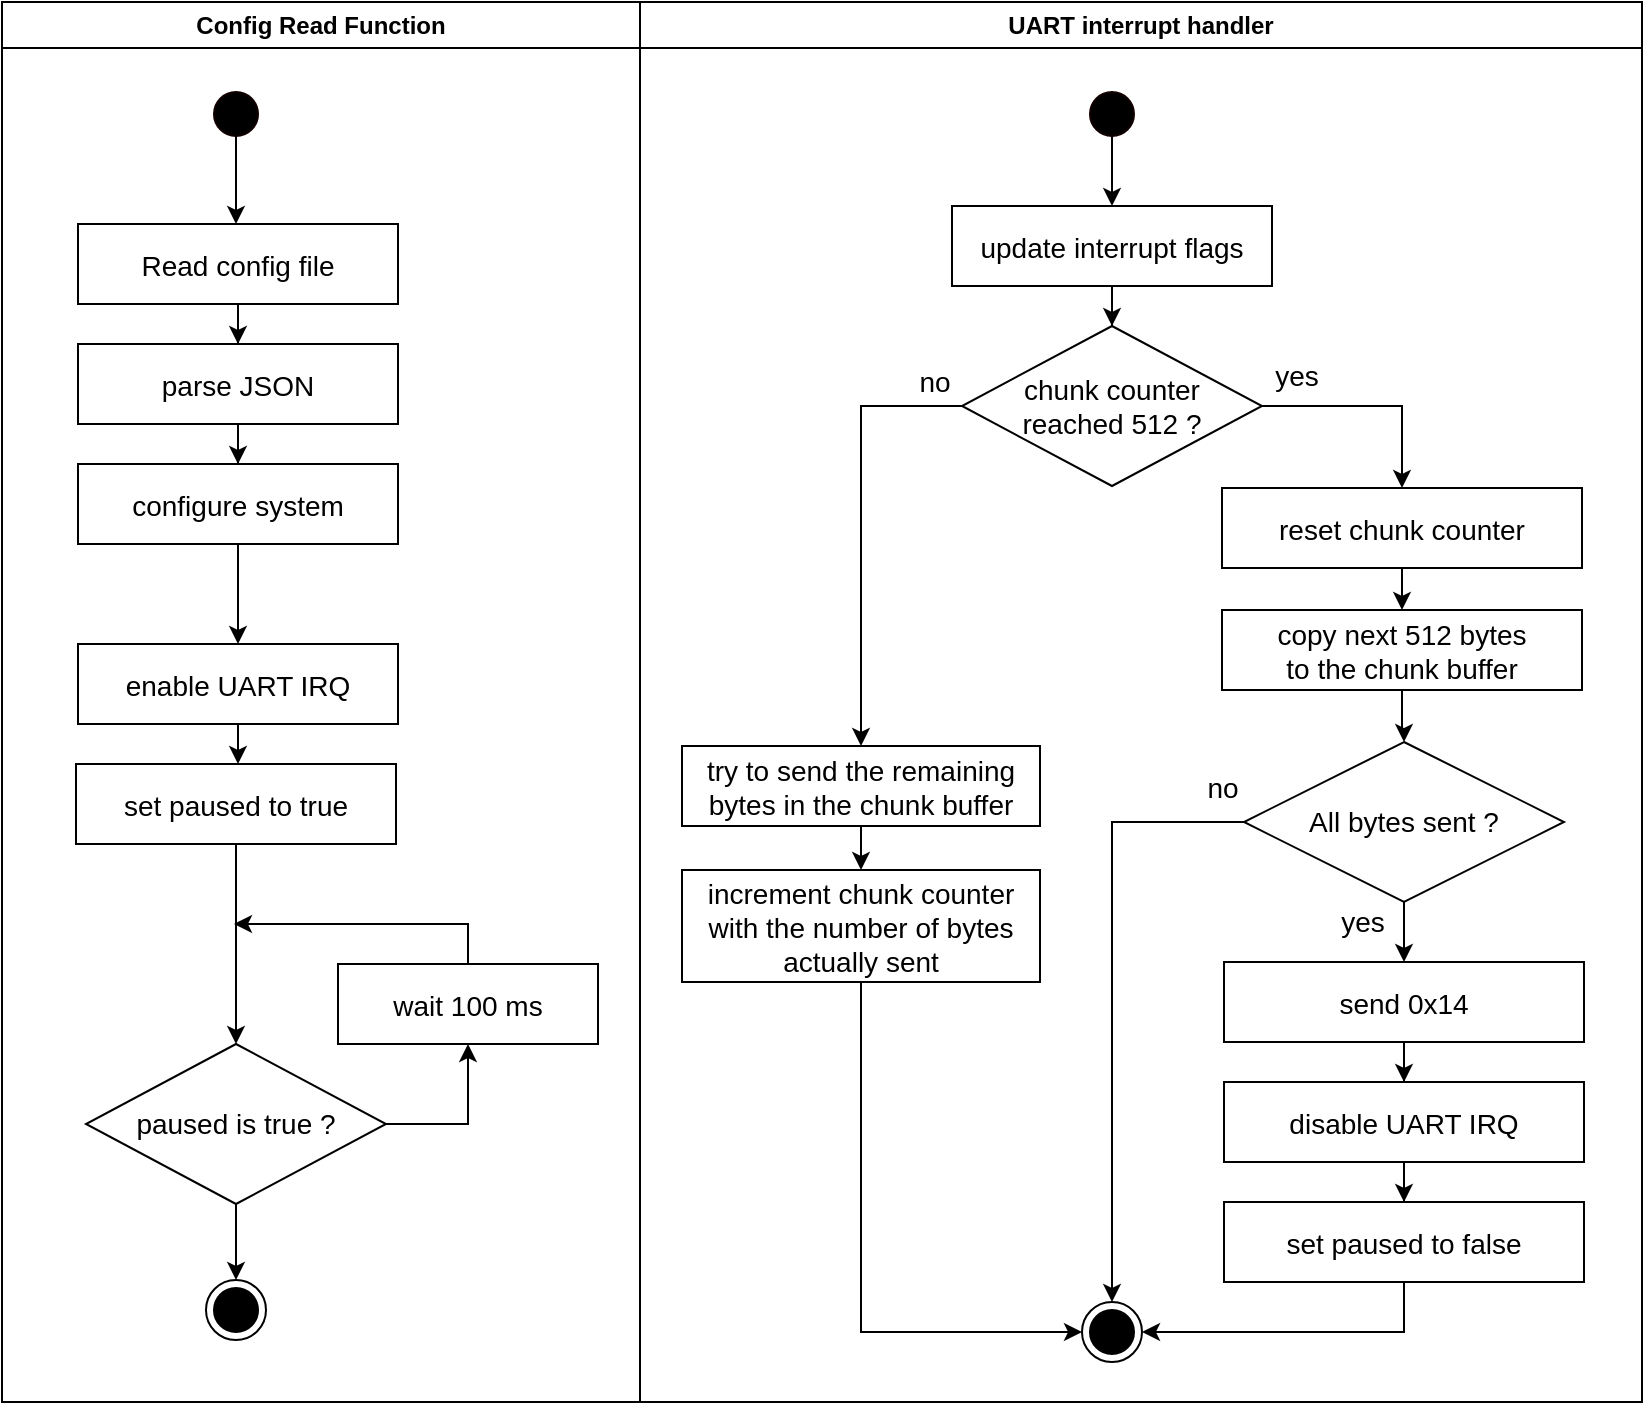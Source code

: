 <mxfile version="24.4.8" type="device">
  <diagram name="Page-1" id="e7e014a7-5840-1c2e-5031-d8a46d1fe8dd">
    <mxGraphModel dx="1366" dy="783" grid="1" gridSize="10" guides="1" tooltips="1" connect="1" arrows="1" fold="1" page="1" pageScale="1" pageWidth="1169" pageHeight="826" background="none" math="0" shadow="0">
      <root>
        <mxCell id="0" />
        <mxCell id="1" parent="0" />
        <mxCell id="38" value="" style="ellipse;shape=endState;fillColor=#000000;strokeColor=#000000;fontSize=14;" parent="1" vertex="1">
          <mxGeometry x="660" y="760" width="30" height="30" as="geometry" />
        </mxCell>
        <mxCell id="yuZQpnkHnfRpSEt9olpA-43" value="" style="edgeStyle=orthogonalEdgeStyle;rounded=0;orthogonalLoop=1;jettySize=auto;html=1;fontSize=14;exitX=0.5;exitY=0.633;exitDx=0;exitDy=0;exitPerimeter=0;" parent="1" source="13" target="18" edge="1">
          <mxGeometry relative="1" as="geometry" />
        </mxCell>
        <mxCell id="13" value="" style="ellipse;shape=startState;fillColor=#000000;strokeColor=#120000;fontSize=14;" parent="1" vertex="1">
          <mxGeometry x="660" y="151" width="30" height="30" as="geometry" />
        </mxCell>
        <mxCell id="yuZQpnkHnfRpSEt9olpA-50" value="" style="edgeStyle=orthogonalEdgeStyle;rounded=0;orthogonalLoop=1;jettySize=auto;html=1;" parent="1" source="18" target="yuZQpnkHnfRpSEt9olpA-49" edge="1">
          <mxGeometry relative="1" as="geometry" />
        </mxCell>
        <mxCell id="18" value="update interrupt flags" style="fontSize=14;" parent="1" vertex="1">
          <mxGeometry x="595" y="212" width="160" height="40" as="geometry" />
        </mxCell>
        <mxCell id="yuZQpnkHnfRpSEt9olpA-52" value="" style="edgeStyle=orthogonalEdgeStyle;rounded=0;orthogonalLoop=1;jettySize=auto;html=1;entryX=0.5;entryY=0;entryDx=0;entryDy=0;exitX=0;exitY=0.5;exitDx=0;exitDy=0;" parent="1" source="yuZQpnkHnfRpSEt9olpA-49" target="yuZQpnkHnfRpSEt9olpA-66" edge="1">
          <mxGeometry relative="1" as="geometry">
            <mxPoint x="520" y="310" as="targetPoint" />
          </mxGeometry>
        </mxCell>
        <mxCell id="yuZQpnkHnfRpSEt9olpA-53" value="no" style="edgeLabel;html=1;align=center;verticalAlign=middle;resizable=0;points=[];fontSize=14;" parent="yuZQpnkHnfRpSEt9olpA-52" vertex="1" connectable="0">
          <mxGeometry x="-0.16" y="-1" relative="1" as="geometry">
            <mxPoint x="37" y="-54" as="offset" />
          </mxGeometry>
        </mxCell>
        <mxCell id="yuZQpnkHnfRpSEt9olpA-55" value="" style="edgeStyle=orthogonalEdgeStyle;rounded=0;orthogonalLoop=1;jettySize=auto;html=1;entryX=0.5;entryY=0;entryDx=0;entryDy=0;exitX=1;exitY=0.5;exitDx=0;exitDy=0;" parent="1" source="yuZQpnkHnfRpSEt9olpA-49" target="yuZQpnkHnfRpSEt9olpA-56" edge="1">
          <mxGeometry relative="1" as="geometry">
            <mxPoint x="845" y="312" as="targetPoint" />
          </mxGeometry>
        </mxCell>
        <mxCell id="yuZQpnkHnfRpSEt9olpA-57" value="yes" style="edgeLabel;html=1;align=center;verticalAlign=middle;resizable=0;points=[];fontSize=14;" parent="yuZQpnkHnfRpSEt9olpA-55" vertex="1" connectable="0">
          <mxGeometry x="-0.651" y="-1" relative="1" as="geometry">
            <mxPoint x="-3" y="-16" as="offset" />
          </mxGeometry>
        </mxCell>
        <mxCell id="yuZQpnkHnfRpSEt9olpA-49" value="&lt;div&gt;chunk counter&lt;br&gt;&lt;/div&gt;&lt;div&gt;reached 512 ?&lt;/div&gt;" style="rhombus;whiteSpace=wrap;html=1;fontSize=14;" parent="1" vertex="1">
          <mxGeometry x="600" y="272" width="150" height="80" as="geometry" />
        </mxCell>
        <mxCell id="yuZQpnkHnfRpSEt9olpA-61" value="" style="edgeStyle=orthogonalEdgeStyle;rounded=0;orthogonalLoop=1;jettySize=auto;html=1;" parent="1" source="yuZQpnkHnfRpSEt9olpA-56" target="yuZQpnkHnfRpSEt9olpA-60" edge="1">
          <mxGeometry relative="1" as="geometry" />
        </mxCell>
        <mxCell id="yuZQpnkHnfRpSEt9olpA-56" value="reset chunk counter" style="fontSize=14;" parent="1" vertex="1">
          <mxGeometry x="730" y="353" width="180" height="40" as="geometry" />
        </mxCell>
        <mxCell id="yuZQpnkHnfRpSEt9olpA-87" value="" style="edgeStyle=orthogonalEdgeStyle;rounded=0;orthogonalLoop=1;jettySize=auto;html=1;entryX=0;entryY=0.5;entryDx=0;entryDy=0;exitX=0.5;exitY=1;exitDx=0;exitDy=0;" parent="1" source="yuZQpnkHnfRpSEt9olpA-58" target="38" edge="1">
          <mxGeometry relative="1" as="geometry">
            <mxPoint x="471" y="511" as="targetPoint" />
          </mxGeometry>
        </mxCell>
        <mxCell id="yuZQpnkHnfRpSEt9olpA-58" value="increment chunk counter&#xa;with the number of bytes&#xa;actually sent" style="fontSize=14;" parent="1" vertex="1">
          <mxGeometry x="460" y="544" width="179" height="56" as="geometry" />
        </mxCell>
        <mxCell id="yuZQpnkHnfRpSEt9olpA-63" value="" style="edgeStyle=orthogonalEdgeStyle;rounded=0;orthogonalLoop=1;jettySize=auto;html=1;" parent="1" source="yuZQpnkHnfRpSEt9olpA-60" target="yuZQpnkHnfRpSEt9olpA-62" edge="1">
          <mxGeometry relative="1" as="geometry" />
        </mxCell>
        <mxCell id="yuZQpnkHnfRpSEt9olpA-60" value="copy next 512 bytes&#xa;to the chunk buffer" style="fontSize=14;" parent="1" vertex="1">
          <mxGeometry x="730" y="414" width="180" height="40" as="geometry" />
        </mxCell>
        <mxCell id="yuZQpnkHnfRpSEt9olpA-65" value="" style="edgeStyle=orthogonalEdgeStyle;rounded=0;orthogonalLoop=1;jettySize=auto;html=1;" parent="1" source="yuZQpnkHnfRpSEt9olpA-62" edge="1">
          <mxGeometry relative="1" as="geometry">
            <mxPoint x="821" y="590" as="targetPoint" />
          </mxGeometry>
        </mxCell>
        <mxCell id="yuZQpnkHnfRpSEt9olpA-89" value="yes" style="edgeLabel;html=1;align=center;verticalAlign=middle;resizable=0;points=[];fontSize=14;" parent="yuZQpnkHnfRpSEt9olpA-65" vertex="1" connectable="0">
          <mxGeometry x="-0.149" y="-2" relative="1" as="geometry">
            <mxPoint x="-19" y="-3" as="offset" />
          </mxGeometry>
        </mxCell>
        <mxCell id="yuZQpnkHnfRpSEt9olpA-82" value="" style="edgeStyle=orthogonalEdgeStyle;rounded=0;orthogonalLoop=1;jettySize=auto;html=1;exitX=0;exitY=0.5;exitDx=0;exitDy=0;entryX=0.5;entryY=0;entryDx=0;entryDy=0;" parent="1" source="yuZQpnkHnfRpSEt9olpA-62" target="38" edge="1">
          <mxGeometry relative="1" as="geometry">
            <mxPoint x="775" y="507" as="sourcePoint" />
            <mxPoint x="670" y="740" as="targetPoint" />
          </mxGeometry>
        </mxCell>
        <mxCell id="yuZQpnkHnfRpSEt9olpA-88" value="no" style="edgeLabel;html=1;align=center;verticalAlign=middle;resizable=0;points=[];fontSize=14;" parent="yuZQpnkHnfRpSEt9olpA-82" vertex="1" connectable="0">
          <mxGeometry x="-0.587" y="-1" relative="1" as="geometry">
            <mxPoint x="52" y="-16" as="offset" />
          </mxGeometry>
        </mxCell>
        <mxCell id="yuZQpnkHnfRpSEt9olpA-62" value="All bytes sent ?" style="rhombus;whiteSpace=wrap;html=1;fontSize=14;" parent="1" vertex="1">
          <mxGeometry x="741" y="480" width="160" height="80" as="geometry" />
        </mxCell>
        <mxCell id="yuZQpnkHnfRpSEt9olpA-67" value="" style="edgeStyle=orthogonalEdgeStyle;rounded=0;orthogonalLoop=1;jettySize=auto;html=1;" parent="1" source="yuZQpnkHnfRpSEt9olpA-66" target="yuZQpnkHnfRpSEt9olpA-58" edge="1">
          <mxGeometry relative="1" as="geometry" />
        </mxCell>
        <mxCell id="yuZQpnkHnfRpSEt9olpA-66" value="try to send the remaining&#xa;bytes in the chunk buffer" style="fontSize=14;" parent="1" vertex="1">
          <mxGeometry x="460" y="482" width="179" height="40" as="geometry" />
        </mxCell>
        <mxCell id="yuZQpnkHnfRpSEt9olpA-70" value="" style="edgeStyle=orthogonalEdgeStyle;rounded=0;orthogonalLoop=1;jettySize=auto;html=1;" parent="1" source="yuZQpnkHnfRpSEt9olpA-68" target="yuZQpnkHnfRpSEt9olpA-69" edge="1">
          <mxGeometry relative="1" as="geometry" />
        </mxCell>
        <mxCell id="yuZQpnkHnfRpSEt9olpA-68" value="send 0x14" style="fontSize=14;" parent="1" vertex="1">
          <mxGeometry x="731" y="590" width="180" height="40" as="geometry" />
        </mxCell>
        <mxCell id="yuZQpnkHnfRpSEt9olpA-72" value="" style="edgeStyle=orthogonalEdgeStyle;rounded=0;orthogonalLoop=1;jettySize=auto;html=1;" parent="1" source="yuZQpnkHnfRpSEt9olpA-69" target="yuZQpnkHnfRpSEt9olpA-71" edge="1">
          <mxGeometry relative="1" as="geometry" />
        </mxCell>
        <mxCell id="yuZQpnkHnfRpSEt9olpA-69" value="disable UART IRQ" style="fontSize=14;" parent="1" vertex="1">
          <mxGeometry x="731" y="650" width="180" height="40" as="geometry" />
        </mxCell>
        <mxCell id="yuZQpnkHnfRpSEt9olpA-85" value="" style="edgeStyle=orthogonalEdgeStyle;rounded=0;orthogonalLoop=1;jettySize=auto;html=1;entryX=1;entryY=0.5;entryDx=0;entryDy=0;exitX=0.5;exitY=1;exitDx=0;exitDy=0;" parent="1" source="yuZQpnkHnfRpSEt9olpA-71" target="38" edge="1">
          <mxGeometry relative="1" as="geometry">
            <mxPoint x="860" y="817" as="targetPoint" />
          </mxGeometry>
        </mxCell>
        <mxCell id="yuZQpnkHnfRpSEt9olpA-71" value="set paused to false" style="fontSize=14;" parent="1" vertex="1">
          <mxGeometry x="731" y="710" width="180" height="40" as="geometry" />
        </mxCell>
        <mxCell id="yuZQpnkHnfRpSEt9olpA-94" value="UART interrupt handler" style="swimlane;whiteSpace=wrap;html=1;" parent="1" vertex="1">
          <mxGeometry x="439" y="110" width="501" height="700" as="geometry">
            <mxRectangle x="439" y="110" width="170" height="30" as="alternateBounds" />
          </mxGeometry>
        </mxCell>
        <mxCell id="yuZQpnkHnfRpSEt9olpA-95" value="Config Read Function" style="swimlane;whiteSpace=wrap;html=1;" parent="1" vertex="1">
          <mxGeometry x="120" y="110" width="319" height="700" as="geometry">
            <mxRectangle x="439" y="110" width="170" height="30" as="alternateBounds" />
          </mxGeometry>
        </mxCell>
        <mxCell id="yuZQpnkHnfRpSEt9olpA-124" value="" style="ellipse;shape=startState;fillColor=#000000;strokeColor=#120000;fontSize=14;" parent="yuZQpnkHnfRpSEt9olpA-95" vertex="1">
          <mxGeometry x="102" y="41" width="30" height="30" as="geometry" />
        </mxCell>
        <mxCell id="yuZQpnkHnfRpSEt9olpA-117" style="edgeStyle=orthogonalEdgeStyle;rounded=0;orthogonalLoop=1;jettySize=auto;html=1;exitX=1;exitY=0.5;exitDx=0;exitDy=0;entryX=0.5;entryY=1;entryDx=0;entryDy=0;" parent="1" source="yuZQpnkHnfRpSEt9olpA-107" target="yuZQpnkHnfRpSEt9olpA-116" edge="1">
          <mxGeometry relative="1" as="geometry" />
        </mxCell>
        <mxCell id="yuZQpnkHnfRpSEt9olpA-127" value="" style="edgeStyle=orthogonalEdgeStyle;rounded=0;orthogonalLoop=1;jettySize=auto;html=1;" parent="1" source="yuZQpnkHnfRpSEt9olpA-107" target="yuZQpnkHnfRpSEt9olpA-125" edge="1">
          <mxGeometry relative="1" as="geometry" />
        </mxCell>
        <mxCell id="yuZQpnkHnfRpSEt9olpA-107" value="paused is true ?" style="rhombus;whiteSpace=wrap;html=1;fontSize=14;" parent="1" vertex="1">
          <mxGeometry x="162" y="631" width="150" height="80" as="geometry" />
        </mxCell>
        <mxCell id="yuZQpnkHnfRpSEt9olpA-112" value="" style="edgeStyle=orthogonalEdgeStyle;rounded=0;orthogonalLoop=1;jettySize=auto;html=1;" parent="1" source="yuZQpnkHnfRpSEt9olpA-108" target="yuZQpnkHnfRpSEt9olpA-109" edge="1">
          <mxGeometry relative="1" as="geometry" />
        </mxCell>
        <mxCell id="yuZQpnkHnfRpSEt9olpA-108" value="Read config file" style="fontSize=14;" parent="1" vertex="1">
          <mxGeometry x="158" y="221" width="160" height="40" as="geometry" />
        </mxCell>
        <mxCell id="yuZQpnkHnfRpSEt9olpA-113" value="" style="edgeStyle=orthogonalEdgeStyle;rounded=0;orthogonalLoop=1;jettySize=auto;html=1;" parent="1" source="yuZQpnkHnfRpSEt9olpA-109" target="yuZQpnkHnfRpSEt9olpA-110" edge="1">
          <mxGeometry relative="1" as="geometry" />
        </mxCell>
        <mxCell id="yuZQpnkHnfRpSEt9olpA-109" value="parse JSON" style="fontSize=14;" parent="1" vertex="1">
          <mxGeometry x="158" y="281" width="160" height="40" as="geometry" />
        </mxCell>
        <mxCell id="yuZQpnkHnfRpSEt9olpA-122" value="" style="edgeStyle=orthogonalEdgeStyle;rounded=0;orthogonalLoop=1;jettySize=auto;html=1;" parent="1" source="yuZQpnkHnfRpSEt9olpA-110" target="yuZQpnkHnfRpSEt9olpA-120" edge="1">
          <mxGeometry relative="1" as="geometry" />
        </mxCell>
        <mxCell id="yuZQpnkHnfRpSEt9olpA-110" value="configure system" style="fontSize=14;" parent="1" vertex="1">
          <mxGeometry x="158" y="341" width="160" height="40" as="geometry" />
        </mxCell>
        <mxCell id="yuZQpnkHnfRpSEt9olpA-118" value="" style="edgeStyle=orthogonalEdgeStyle;rounded=0;orthogonalLoop=1;jettySize=auto;html=1;" parent="1" source="yuZQpnkHnfRpSEt9olpA-114" target="yuZQpnkHnfRpSEt9olpA-107" edge="1">
          <mxGeometry relative="1" as="geometry" />
        </mxCell>
        <mxCell id="yuZQpnkHnfRpSEt9olpA-114" value="set paused to true" style="fontSize=14;" parent="1" vertex="1">
          <mxGeometry x="157" y="491" width="160" height="40" as="geometry" />
        </mxCell>
        <mxCell id="yuZQpnkHnfRpSEt9olpA-119" style="edgeStyle=orthogonalEdgeStyle;rounded=0;orthogonalLoop=1;jettySize=auto;html=1;exitX=0.5;exitY=0;exitDx=0;exitDy=0;" parent="1" source="yuZQpnkHnfRpSEt9olpA-116" edge="1">
          <mxGeometry relative="1" as="geometry">
            <mxPoint x="236" y="571" as="targetPoint" />
            <mxPoint x="347" y="591" as="sourcePoint" />
            <Array as="points">
              <mxPoint x="353" y="571" />
            </Array>
          </mxGeometry>
        </mxCell>
        <mxCell id="yuZQpnkHnfRpSEt9olpA-116" value="wait 100 ms" style="fontSize=14;" parent="1" vertex="1">
          <mxGeometry x="288" y="591" width="130" height="40" as="geometry" />
        </mxCell>
        <mxCell id="yuZQpnkHnfRpSEt9olpA-121" value="" style="edgeStyle=orthogonalEdgeStyle;rounded=0;orthogonalLoop=1;jettySize=auto;html=1;" parent="1" source="yuZQpnkHnfRpSEt9olpA-120" target="yuZQpnkHnfRpSEt9olpA-114" edge="1">
          <mxGeometry relative="1" as="geometry">
            <Array as="points">
              <mxPoint x="237" y="491" />
              <mxPoint x="237" y="491" />
            </Array>
          </mxGeometry>
        </mxCell>
        <mxCell id="yuZQpnkHnfRpSEt9olpA-120" value="enable UART IRQ" style="fontSize=14;" parent="1" vertex="1">
          <mxGeometry x="158" y="431" width="160" height="40" as="geometry" />
        </mxCell>
        <mxCell id="yuZQpnkHnfRpSEt9olpA-123" value="" style="edgeStyle=orthogonalEdgeStyle;rounded=0;orthogonalLoop=1;jettySize=auto;html=1;fontSize=14;exitX=0.5;exitY=0.633;exitDx=0;exitDy=0;exitPerimeter=0;" parent="1" source="yuZQpnkHnfRpSEt9olpA-124" edge="1">
          <mxGeometry relative="1" as="geometry">
            <mxPoint x="237" y="221" as="targetPoint" />
          </mxGeometry>
        </mxCell>
        <mxCell id="yuZQpnkHnfRpSEt9olpA-125" value="" style="ellipse;shape=endState;fillColor=#000000;strokeColor=#000000;fontSize=14;" parent="1" vertex="1">
          <mxGeometry x="222" y="749" width="30" height="30" as="geometry" />
        </mxCell>
      </root>
    </mxGraphModel>
  </diagram>
</mxfile>
